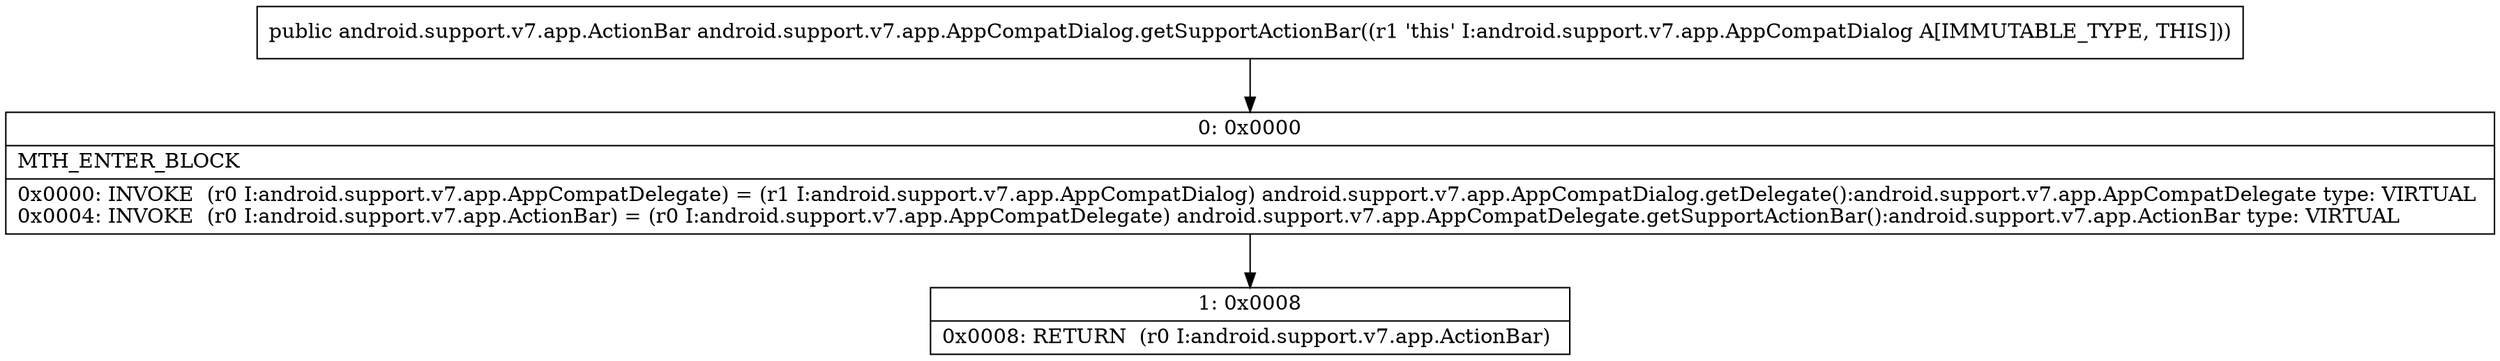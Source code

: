 digraph "CFG forandroid.support.v7.app.AppCompatDialog.getSupportActionBar()Landroid\/support\/v7\/app\/ActionBar;" {
Node_0 [shape=record,label="{0\:\ 0x0000|MTH_ENTER_BLOCK\l|0x0000: INVOKE  (r0 I:android.support.v7.app.AppCompatDelegate) = (r1 I:android.support.v7.app.AppCompatDialog) android.support.v7.app.AppCompatDialog.getDelegate():android.support.v7.app.AppCompatDelegate type: VIRTUAL \l0x0004: INVOKE  (r0 I:android.support.v7.app.ActionBar) = (r0 I:android.support.v7.app.AppCompatDelegate) android.support.v7.app.AppCompatDelegate.getSupportActionBar():android.support.v7.app.ActionBar type: VIRTUAL \l}"];
Node_1 [shape=record,label="{1\:\ 0x0008|0x0008: RETURN  (r0 I:android.support.v7.app.ActionBar) \l}"];
MethodNode[shape=record,label="{public android.support.v7.app.ActionBar android.support.v7.app.AppCompatDialog.getSupportActionBar((r1 'this' I:android.support.v7.app.AppCompatDialog A[IMMUTABLE_TYPE, THIS])) }"];
MethodNode -> Node_0;
Node_0 -> Node_1;
}

